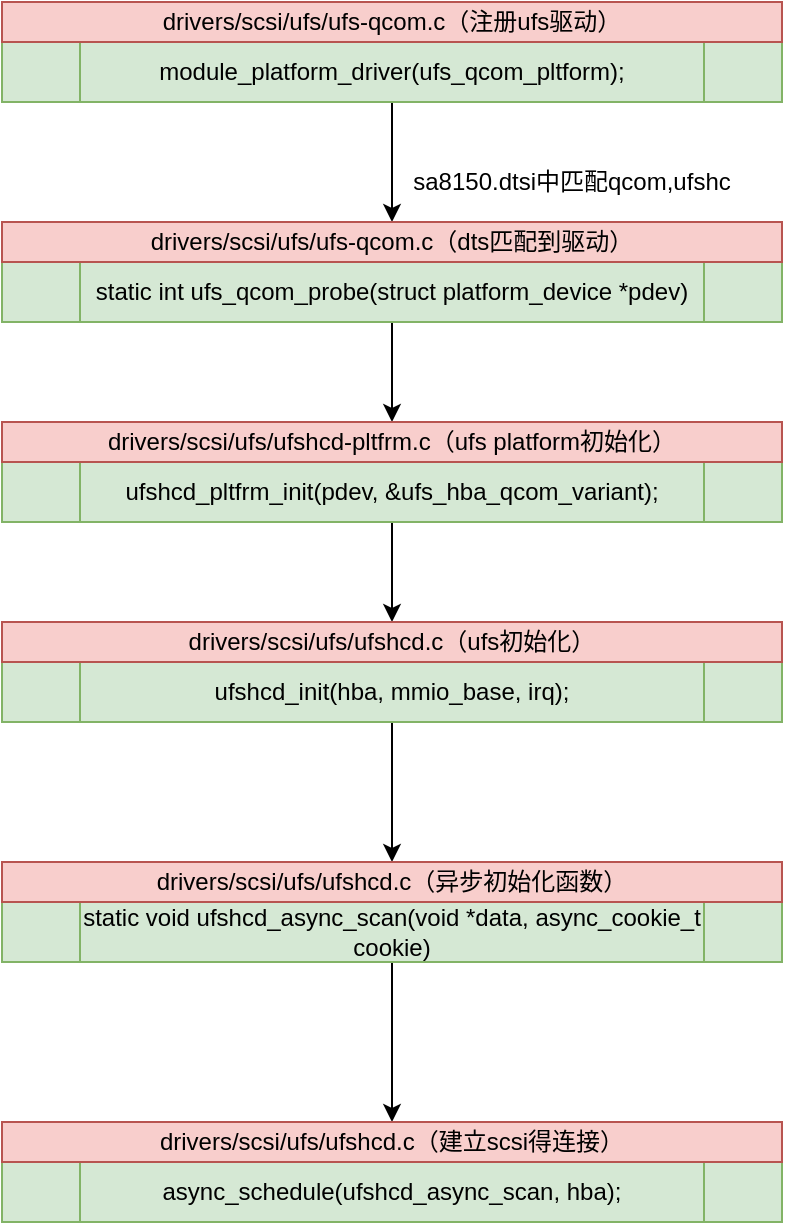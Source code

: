 <mxfile version="13.2.4" type="device"><diagram id="hN041m5Qw1sinWdwzTBy" name="Page-1"><mxGraphModel dx="1590" dy="517" grid="1" gridSize="10" guides="1" tooltips="1" connect="1" arrows="1" fold="1" page="1" pageScale="1" pageWidth="827" pageHeight="1169" math="0" shadow="0"><root><mxCell id="0"/><mxCell id="1" parent="0"/><mxCell id="mGO_2jAJjeBoO2VlXHTx-15" style="edgeStyle=orthogonalEdgeStyle;rounded=0;orthogonalLoop=1;jettySize=auto;html=1;exitX=0.5;exitY=1;exitDx=0;exitDy=0;entryX=0.5;entryY=0;entryDx=0;entryDy=0;" edge="1" parent="1" source="mGO_2jAJjeBoO2VlXHTx-2" target="mGO_2jAJjeBoO2VlXHTx-14"><mxGeometry relative="1" as="geometry"/></mxCell><mxCell id="mGO_2jAJjeBoO2VlXHTx-2" value="module_platform_driver(ufs_qcom_pltform);" style="shape=process;whiteSpace=wrap;html=1;backgroundOutline=1;fillColor=#d5e8d4;strokeColor=#82b366;" vertex="1" parent="1"><mxGeometry x="-15" y="110" width="390" height="30" as="geometry"/></mxCell><mxCell id="mGO_2jAJjeBoO2VlXHTx-3" value="drivers/scsi/ufs/ufs-qcom.c（注册ufs驱动）" style="text;html=1;strokeColor=#b85450;fillColor=#f8cecc;align=center;verticalAlign=middle;whiteSpace=wrap;rounded=0;" vertex="1" parent="1"><mxGeometry x="-15" y="90" width="390" height="20" as="geometry"/></mxCell><mxCell id="mGO_2jAJjeBoO2VlXHTx-18" style="edgeStyle=orthogonalEdgeStyle;rounded=0;orthogonalLoop=1;jettySize=auto;html=1;exitX=0.5;exitY=1;exitDx=0;exitDy=0;entryX=0.5;entryY=0;entryDx=0;entryDy=0;" edge="1" parent="1" source="mGO_2jAJjeBoO2VlXHTx-6" target="mGO_2jAJjeBoO2VlXHTx-16"><mxGeometry relative="1" as="geometry"/></mxCell><mxCell id="mGO_2jAJjeBoO2VlXHTx-6" value="static int ufs_qcom_probe(struct platform_device *pdev)" style="shape=process;whiteSpace=wrap;html=1;backgroundOutline=1;fillColor=#d5e8d4;strokeColor=#82b366;" vertex="1" parent="1"><mxGeometry x="-15" y="220" width="390" height="30" as="geometry"/></mxCell><mxCell id="mGO_2jAJjeBoO2VlXHTx-8" value="sa8150.dtsi中匹配qcom,ufshc" style="text;html=1;strokeColor=none;fillColor=none;align=center;verticalAlign=middle;whiteSpace=wrap;rounded=0;" vertex="1" parent="1"><mxGeometry x="170" y="170" width="200" height="20" as="geometry"/></mxCell><mxCell id="mGO_2jAJjeBoO2VlXHTx-20" style="edgeStyle=orthogonalEdgeStyle;rounded=0;orthogonalLoop=1;jettySize=auto;html=1;exitX=0.5;exitY=1;exitDx=0;exitDy=0;entryX=0.5;entryY=0;entryDx=0;entryDy=0;" edge="1" parent="1" source="mGO_2jAJjeBoO2VlXHTx-10" target="mGO_2jAJjeBoO2VlXHTx-19"><mxGeometry relative="1" as="geometry"/></mxCell><mxCell id="mGO_2jAJjeBoO2VlXHTx-10" value="ufshcd_pltfrm_init(pdev, &amp;amp;ufs_hba_qcom_variant);" style="shape=process;whiteSpace=wrap;html=1;backgroundOutline=1;fillColor=#d5e8d4;strokeColor=#82b366;" vertex="1" parent="1"><mxGeometry x="-15" y="320" width="390" height="30" as="geometry"/></mxCell><mxCell id="mGO_2jAJjeBoO2VlXHTx-23" style="edgeStyle=orthogonalEdgeStyle;rounded=0;orthogonalLoop=1;jettySize=auto;html=1;exitX=0.5;exitY=1;exitDx=0;exitDy=0;entryX=0.5;entryY=0;entryDx=0;entryDy=0;" edge="1" parent="1" source="mGO_2jAJjeBoO2VlXHTx-12" target="mGO_2jAJjeBoO2VlXHTx-22"><mxGeometry relative="1" as="geometry"/></mxCell><mxCell id="mGO_2jAJjeBoO2VlXHTx-12" value="ufshcd_init(hba, mmio_base, irq);" style="shape=process;whiteSpace=wrap;html=1;backgroundOutline=1;fillColor=#d5e8d4;strokeColor=#82b366;" vertex="1" parent="1"><mxGeometry x="-15" y="420" width="390" height="30" as="geometry"/></mxCell><mxCell id="mGO_2jAJjeBoO2VlXHTx-14" value="drivers/scsi/ufs/ufs-qcom.c（dts匹配到驱动）" style="text;html=1;strokeColor=#b85450;fillColor=#f8cecc;align=center;verticalAlign=middle;whiteSpace=wrap;rounded=0;" vertex="1" parent="1"><mxGeometry x="-15" y="200" width="390" height="20" as="geometry"/></mxCell><mxCell id="mGO_2jAJjeBoO2VlXHTx-16" value="drivers/scsi/ufs/ufshcd-pltfrm.c（ufs platform初始化）" style="text;html=1;strokeColor=#b85450;fillColor=#f8cecc;align=center;verticalAlign=middle;whiteSpace=wrap;rounded=0;" vertex="1" parent="1"><mxGeometry x="-15" y="300" width="390" height="20" as="geometry"/></mxCell><mxCell id="mGO_2jAJjeBoO2VlXHTx-19" value="drivers/scsi/ufs/ufshcd.c（ufs初始化）" style="text;html=1;strokeColor=#b85450;fillColor=#f8cecc;align=center;verticalAlign=middle;whiteSpace=wrap;rounded=0;" vertex="1" parent="1"><mxGeometry x="-15" y="400" width="390" height="20" as="geometry"/></mxCell><mxCell id="mGO_2jAJjeBoO2VlXHTx-26" style="edgeStyle=orthogonalEdgeStyle;rounded=0;orthogonalLoop=1;jettySize=auto;html=1;exitX=0.5;exitY=1;exitDx=0;exitDy=0;" edge="1" parent="1" source="mGO_2jAJjeBoO2VlXHTx-21" target="mGO_2jAJjeBoO2VlXHTx-25"><mxGeometry relative="1" as="geometry"/></mxCell><mxCell id="mGO_2jAJjeBoO2VlXHTx-21" value="static void ufshcd_async_scan(void *data, async_cookie_t cookie)" style="shape=process;whiteSpace=wrap;html=1;backgroundOutline=1;fillColor=#d5e8d4;strokeColor=#82b366;" vertex="1" parent="1"><mxGeometry x="-15" y="540" width="390" height="30" as="geometry"/></mxCell><mxCell id="mGO_2jAJjeBoO2VlXHTx-22" value="drivers/scsi/ufs/ufshcd.c（异步初始化函数）" style="text;html=1;strokeColor=#b85450;fillColor=#f8cecc;align=center;verticalAlign=middle;whiteSpace=wrap;rounded=0;" vertex="1" parent="1"><mxGeometry x="-15" y="520" width="390" height="20" as="geometry"/></mxCell><mxCell id="mGO_2jAJjeBoO2VlXHTx-24" value="async_schedule(ufshcd_async_scan, hba);" style="shape=process;whiteSpace=wrap;html=1;backgroundOutline=1;fillColor=#d5e8d4;strokeColor=#82b366;" vertex="1" parent="1"><mxGeometry x="-15" y="670" width="390" height="30" as="geometry"/></mxCell><mxCell id="mGO_2jAJjeBoO2VlXHTx-25" value="drivers/scsi/ufs/ufshcd.c（建立scsi得连接）" style="text;html=1;strokeColor=#b85450;fillColor=#f8cecc;align=center;verticalAlign=middle;whiteSpace=wrap;rounded=0;" vertex="1" parent="1"><mxGeometry x="-15" y="650" width="390" height="20" as="geometry"/></mxCell></root></mxGraphModel></diagram></mxfile>